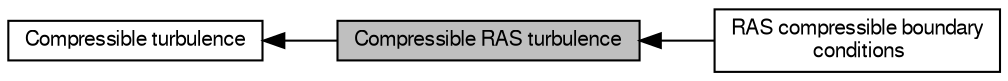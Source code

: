 digraph "Compressible RAS turbulence"
{
  bgcolor="transparent";
  edge [fontname="FreeSans",fontsize="10",labelfontname="FreeSans",labelfontsize="10"];
  node [fontname="FreeSans",fontsize="10",shape=record];
  rankdir=LR;
  Node2 [label="RAS compressible boundary\l conditions",height=0.2,width=0.4,color="black",URL="$a21112.html"];
  Node1 [label="Compressible turbulence",height=0.2,width=0.4,color="black",URL="$a21115.html"];
  Node0 [label="Compressible RAS turbulence",height=0.2,width=0.4,color="black", fillcolor="grey75", style="filled", fontcolor="black"];
  Node1->Node0 [shape=plaintext, dir="back", style="solid"];
  Node0->Node2 [shape=plaintext, dir="back", style="solid"];
}
